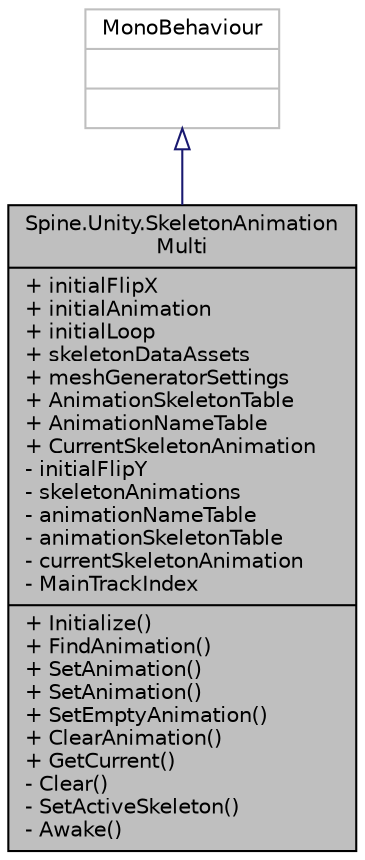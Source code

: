 digraph "Spine.Unity.SkeletonAnimationMulti"
{
 // LATEX_PDF_SIZE
  edge [fontname="Helvetica",fontsize="10",labelfontname="Helvetica",labelfontsize="10"];
  node [fontname="Helvetica",fontsize="10",shape=record];
  Node1 [label="{Spine.Unity.SkeletonAnimation\lMulti\n|+ initialFlipX\l+ initialAnimation\l+ initialLoop\l+ skeletonDataAssets\l+ meshGeneratorSettings\l+ AnimationSkeletonTable\l+ AnimationNameTable\l+ CurrentSkeletonAnimation\l- initialFlipY\l- skeletonAnimations\l- animationNameTable\l- animationSkeletonTable\l- currentSkeletonAnimation\l- MainTrackIndex\l|+ Initialize()\l+ FindAnimation()\l+ SetAnimation()\l+ SetAnimation()\l+ SetEmptyAnimation()\l+ ClearAnimation()\l+ GetCurrent()\l- Clear()\l- SetActiveSkeleton()\l- Awake()\l}",height=0.2,width=0.4,color="black", fillcolor="grey75", style="filled", fontcolor="black",tooltip=" "];
  Node2 -> Node1 [dir="back",color="midnightblue",fontsize="10",style="solid",arrowtail="onormal",fontname="Helvetica"];
  Node2 [label="{MonoBehaviour\n||}",height=0.2,width=0.4,color="grey75", fillcolor="white", style="filled",tooltip=" "];
}
